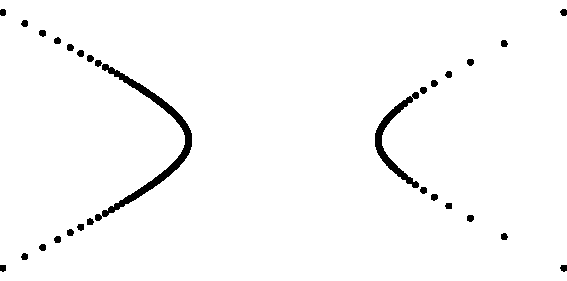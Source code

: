     import geometry;
    size(10cm,0);

    point P1=(-3,0), P2=(3,0);
    draw(box((-8,-4),(8,4)), invisible);

    dot((path)hyperbola(P1,P2,2.7));

    hyperbolanodesnumberfactor=30;
    dot((path)hyperbola(P2,P1,2.7));
